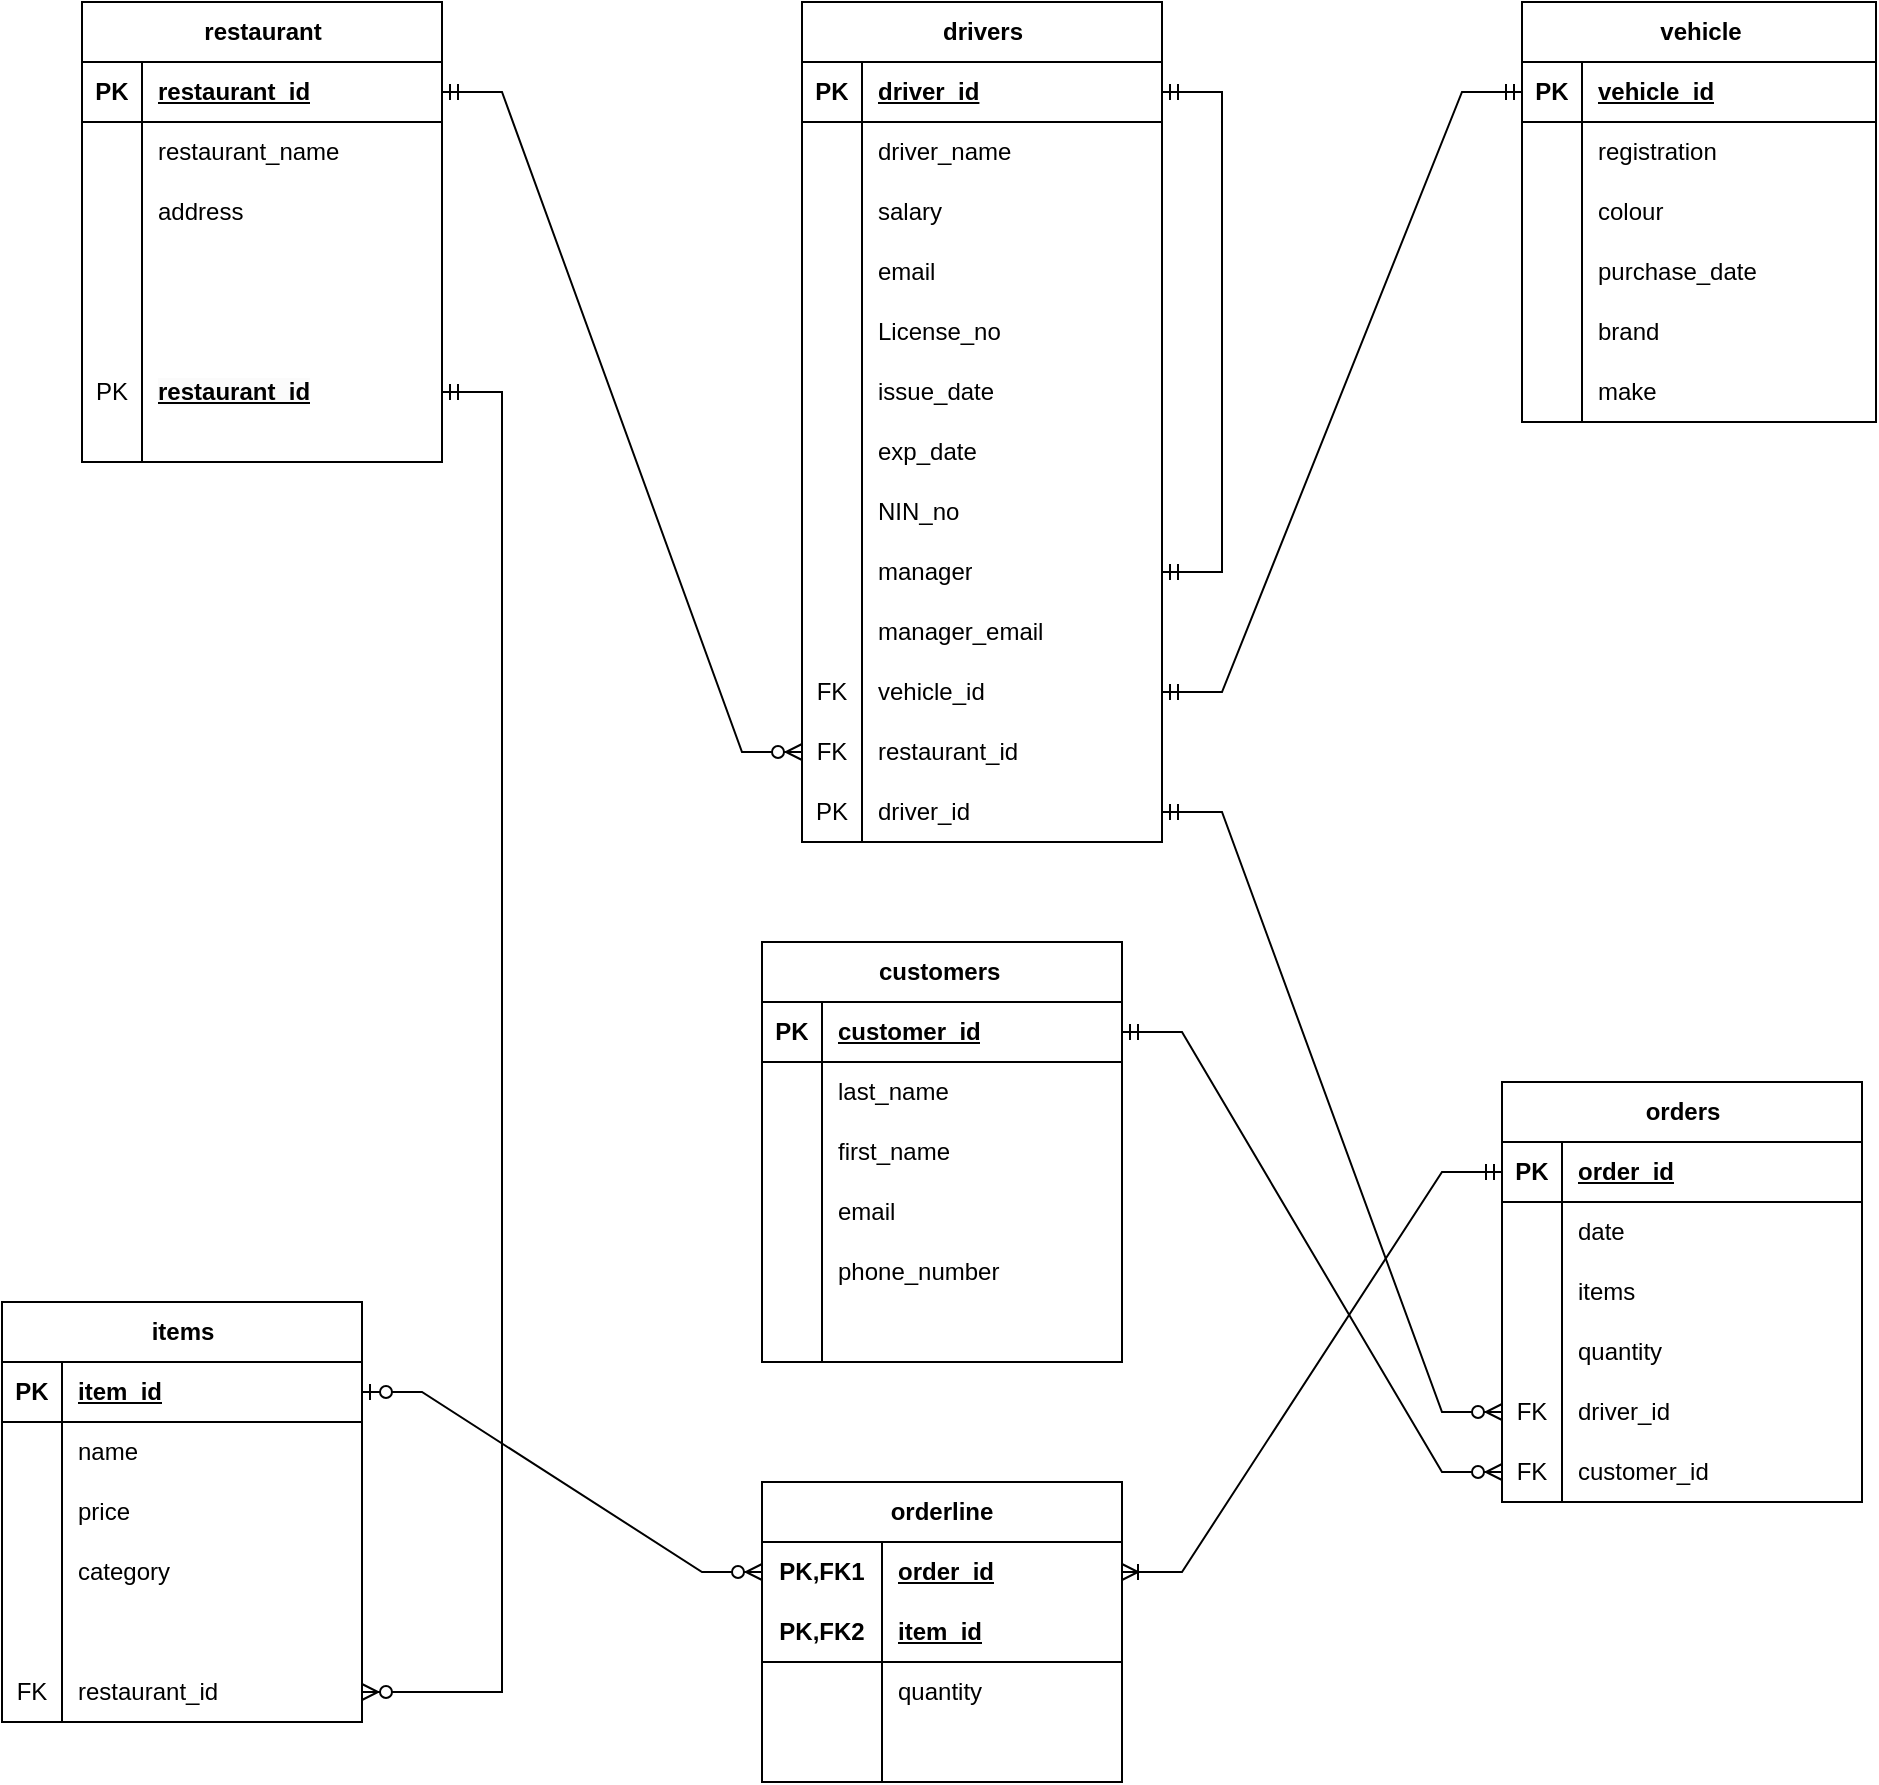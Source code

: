 <mxfile version="21.0.2" type="device"><diagram name="Page-1" id="BVhxuACdaL1wuvNv-Sjr"><mxGraphModel dx="2288" dy="973" grid="1" gridSize="10" guides="1" tooltips="1" connect="1" arrows="1" fold="1" page="1" pageScale="1" pageWidth="827" pageHeight="1169" math="0" shadow="0"><root><mxCell id="0"/><mxCell id="1" parent="0"/><mxCell id="HPlQ-gSOGZ0viAxrT3K9-1" value="drivers" style="shape=table;startSize=30;container=1;collapsible=1;childLayout=tableLayout;fixedRows=1;rowLines=0;fontStyle=1;align=center;resizeLast=1;html=1;" vertex="1" parent="1"><mxGeometry x="350" y="80" width="180" height="420" as="geometry"/></mxCell><mxCell id="HPlQ-gSOGZ0viAxrT3K9-2" value="" style="shape=tableRow;horizontal=0;startSize=0;swimlaneHead=0;swimlaneBody=0;fillColor=none;collapsible=0;dropTarget=0;points=[[0,0.5],[1,0.5]];portConstraint=eastwest;top=0;left=0;right=0;bottom=1;" vertex="1" parent="HPlQ-gSOGZ0viAxrT3K9-1"><mxGeometry y="30" width="180" height="30" as="geometry"/></mxCell><mxCell id="HPlQ-gSOGZ0viAxrT3K9-3" value="PK" style="shape=partialRectangle;connectable=0;fillColor=none;top=0;left=0;bottom=0;right=0;fontStyle=1;overflow=hidden;whiteSpace=wrap;html=1;" vertex="1" parent="HPlQ-gSOGZ0viAxrT3K9-2"><mxGeometry width="30" height="30" as="geometry"><mxRectangle width="30" height="30" as="alternateBounds"/></mxGeometry></mxCell><mxCell id="HPlQ-gSOGZ0viAxrT3K9-4" value="driver_id" style="shape=partialRectangle;connectable=0;fillColor=none;top=0;left=0;bottom=0;right=0;align=left;spacingLeft=6;fontStyle=5;overflow=hidden;whiteSpace=wrap;html=1;" vertex="1" parent="HPlQ-gSOGZ0viAxrT3K9-2"><mxGeometry x="30" width="150" height="30" as="geometry"><mxRectangle width="150" height="30" as="alternateBounds"/></mxGeometry></mxCell><mxCell id="HPlQ-gSOGZ0viAxrT3K9-5" value="" style="shape=tableRow;horizontal=0;startSize=0;swimlaneHead=0;swimlaneBody=0;fillColor=none;collapsible=0;dropTarget=0;points=[[0,0.5],[1,0.5]];portConstraint=eastwest;top=0;left=0;right=0;bottom=0;" vertex="1" parent="HPlQ-gSOGZ0viAxrT3K9-1"><mxGeometry y="60" width="180" height="30" as="geometry"/></mxCell><mxCell id="HPlQ-gSOGZ0viAxrT3K9-6" value="" style="shape=partialRectangle;connectable=0;fillColor=none;top=0;left=0;bottom=0;right=0;editable=1;overflow=hidden;whiteSpace=wrap;html=1;" vertex="1" parent="HPlQ-gSOGZ0viAxrT3K9-5"><mxGeometry width="30" height="30" as="geometry"><mxRectangle width="30" height="30" as="alternateBounds"/></mxGeometry></mxCell><mxCell id="HPlQ-gSOGZ0viAxrT3K9-7" value="driver_name" style="shape=partialRectangle;connectable=0;fillColor=none;top=0;left=0;bottom=0;right=0;align=left;spacingLeft=6;overflow=hidden;whiteSpace=wrap;html=1;" vertex="1" parent="HPlQ-gSOGZ0viAxrT3K9-5"><mxGeometry x="30" width="150" height="30" as="geometry"><mxRectangle width="150" height="30" as="alternateBounds"/></mxGeometry></mxCell><mxCell id="HPlQ-gSOGZ0viAxrT3K9-8" value="" style="shape=tableRow;horizontal=0;startSize=0;swimlaneHead=0;swimlaneBody=0;fillColor=none;collapsible=0;dropTarget=0;points=[[0,0.5],[1,0.5]];portConstraint=eastwest;top=0;left=0;right=0;bottom=0;" vertex="1" parent="HPlQ-gSOGZ0viAxrT3K9-1"><mxGeometry y="90" width="180" height="30" as="geometry"/></mxCell><mxCell id="HPlQ-gSOGZ0viAxrT3K9-9" value="" style="shape=partialRectangle;connectable=0;fillColor=none;top=0;left=0;bottom=0;right=0;editable=1;overflow=hidden;whiteSpace=wrap;html=1;" vertex="1" parent="HPlQ-gSOGZ0viAxrT3K9-8"><mxGeometry width="30" height="30" as="geometry"><mxRectangle width="30" height="30" as="alternateBounds"/></mxGeometry></mxCell><mxCell id="HPlQ-gSOGZ0viAxrT3K9-10" value="salary" style="shape=partialRectangle;connectable=0;fillColor=none;top=0;left=0;bottom=0;right=0;align=left;spacingLeft=6;overflow=hidden;whiteSpace=wrap;html=1;" vertex="1" parent="HPlQ-gSOGZ0viAxrT3K9-8"><mxGeometry x="30" width="150" height="30" as="geometry"><mxRectangle width="150" height="30" as="alternateBounds"/></mxGeometry></mxCell><mxCell id="HPlQ-gSOGZ0viAxrT3K9-11" value="" style="shape=tableRow;horizontal=0;startSize=0;swimlaneHead=0;swimlaneBody=0;fillColor=none;collapsible=0;dropTarget=0;points=[[0,0.5],[1,0.5]];portConstraint=eastwest;top=0;left=0;right=0;bottom=0;" vertex="1" parent="HPlQ-gSOGZ0viAxrT3K9-1"><mxGeometry y="120" width="180" height="30" as="geometry"/></mxCell><mxCell id="HPlQ-gSOGZ0viAxrT3K9-12" value="" style="shape=partialRectangle;connectable=0;fillColor=none;top=0;left=0;bottom=0;right=0;editable=1;overflow=hidden;whiteSpace=wrap;html=1;" vertex="1" parent="HPlQ-gSOGZ0viAxrT3K9-11"><mxGeometry width="30" height="30" as="geometry"><mxRectangle width="30" height="30" as="alternateBounds"/></mxGeometry></mxCell><mxCell id="HPlQ-gSOGZ0viAxrT3K9-13" value="email" style="shape=partialRectangle;connectable=0;fillColor=none;top=0;left=0;bottom=0;right=0;align=left;spacingLeft=6;overflow=hidden;whiteSpace=wrap;html=1;" vertex="1" parent="HPlQ-gSOGZ0viAxrT3K9-11"><mxGeometry x="30" width="150" height="30" as="geometry"><mxRectangle width="150" height="30" as="alternateBounds"/></mxGeometry></mxCell><mxCell id="HPlQ-gSOGZ0viAxrT3K9-14" value="" style="shape=tableRow;horizontal=0;startSize=0;swimlaneHead=0;swimlaneBody=0;fillColor=none;collapsible=0;dropTarget=0;points=[[0,0.5],[1,0.5]];portConstraint=eastwest;top=0;left=0;right=0;bottom=0;" vertex="1" parent="HPlQ-gSOGZ0viAxrT3K9-1"><mxGeometry y="150" width="180" height="30" as="geometry"/></mxCell><mxCell id="HPlQ-gSOGZ0viAxrT3K9-15" value="" style="shape=partialRectangle;connectable=0;fillColor=none;top=0;left=0;bottom=0;right=0;editable=1;overflow=hidden;whiteSpace=wrap;html=1;" vertex="1" parent="HPlQ-gSOGZ0viAxrT3K9-14"><mxGeometry width="30" height="30" as="geometry"><mxRectangle width="30" height="30" as="alternateBounds"/></mxGeometry></mxCell><mxCell id="HPlQ-gSOGZ0viAxrT3K9-16" value="License_no" style="shape=partialRectangle;connectable=0;fillColor=none;top=0;left=0;bottom=0;right=0;align=left;spacingLeft=6;overflow=hidden;whiteSpace=wrap;html=1;" vertex="1" parent="HPlQ-gSOGZ0viAxrT3K9-14"><mxGeometry x="30" width="150" height="30" as="geometry"><mxRectangle width="150" height="30" as="alternateBounds"/></mxGeometry></mxCell><mxCell id="HPlQ-gSOGZ0viAxrT3K9-17" value="" style="shape=tableRow;horizontal=0;startSize=0;swimlaneHead=0;swimlaneBody=0;fillColor=none;collapsible=0;dropTarget=0;points=[[0,0.5],[1,0.5]];portConstraint=eastwest;top=0;left=0;right=0;bottom=0;" vertex="1" parent="HPlQ-gSOGZ0viAxrT3K9-1"><mxGeometry y="180" width="180" height="30" as="geometry"/></mxCell><mxCell id="HPlQ-gSOGZ0viAxrT3K9-18" value="" style="shape=partialRectangle;connectable=0;fillColor=none;top=0;left=0;bottom=0;right=0;editable=1;overflow=hidden;whiteSpace=wrap;html=1;" vertex="1" parent="HPlQ-gSOGZ0viAxrT3K9-17"><mxGeometry width="30" height="30" as="geometry"><mxRectangle width="30" height="30" as="alternateBounds"/></mxGeometry></mxCell><mxCell id="HPlQ-gSOGZ0viAxrT3K9-19" value="issue_date" style="shape=partialRectangle;connectable=0;fillColor=none;top=0;left=0;bottom=0;right=0;align=left;spacingLeft=6;overflow=hidden;whiteSpace=wrap;html=1;" vertex="1" parent="HPlQ-gSOGZ0viAxrT3K9-17"><mxGeometry x="30" width="150" height="30" as="geometry"><mxRectangle width="150" height="30" as="alternateBounds"/></mxGeometry></mxCell><mxCell id="HPlQ-gSOGZ0viAxrT3K9-20" value="" style="shape=tableRow;horizontal=0;startSize=0;swimlaneHead=0;swimlaneBody=0;fillColor=none;collapsible=0;dropTarget=0;points=[[0,0.5],[1,0.5]];portConstraint=eastwest;top=0;left=0;right=0;bottom=0;" vertex="1" parent="HPlQ-gSOGZ0viAxrT3K9-1"><mxGeometry y="210" width="180" height="30" as="geometry"/></mxCell><mxCell id="HPlQ-gSOGZ0viAxrT3K9-21" value="" style="shape=partialRectangle;connectable=0;fillColor=none;top=0;left=0;bottom=0;right=0;editable=1;overflow=hidden;whiteSpace=wrap;html=1;" vertex="1" parent="HPlQ-gSOGZ0viAxrT3K9-20"><mxGeometry width="30" height="30" as="geometry"><mxRectangle width="30" height="30" as="alternateBounds"/></mxGeometry></mxCell><mxCell id="HPlQ-gSOGZ0viAxrT3K9-22" value="exp_date" style="shape=partialRectangle;connectable=0;fillColor=none;top=0;left=0;bottom=0;right=0;align=left;spacingLeft=6;overflow=hidden;whiteSpace=wrap;html=1;" vertex="1" parent="HPlQ-gSOGZ0viAxrT3K9-20"><mxGeometry x="30" width="150" height="30" as="geometry"><mxRectangle width="150" height="30" as="alternateBounds"/></mxGeometry></mxCell><mxCell id="HPlQ-gSOGZ0viAxrT3K9-23" value="" style="shape=tableRow;horizontal=0;startSize=0;swimlaneHead=0;swimlaneBody=0;fillColor=none;collapsible=0;dropTarget=0;points=[[0,0.5],[1,0.5]];portConstraint=eastwest;top=0;left=0;right=0;bottom=0;" vertex="1" parent="HPlQ-gSOGZ0viAxrT3K9-1"><mxGeometry y="240" width="180" height="30" as="geometry"/></mxCell><mxCell id="HPlQ-gSOGZ0viAxrT3K9-24" value="" style="shape=partialRectangle;connectable=0;fillColor=none;top=0;left=0;bottom=0;right=0;editable=1;overflow=hidden;whiteSpace=wrap;html=1;" vertex="1" parent="HPlQ-gSOGZ0viAxrT3K9-23"><mxGeometry width="30" height="30" as="geometry"><mxRectangle width="30" height="30" as="alternateBounds"/></mxGeometry></mxCell><mxCell id="HPlQ-gSOGZ0viAxrT3K9-25" value="NIN_no" style="shape=partialRectangle;connectable=0;fillColor=none;top=0;left=0;bottom=0;right=0;align=left;spacingLeft=6;overflow=hidden;whiteSpace=wrap;html=1;" vertex="1" parent="HPlQ-gSOGZ0viAxrT3K9-23"><mxGeometry x="30" width="150" height="30" as="geometry"><mxRectangle width="150" height="30" as="alternateBounds"/></mxGeometry></mxCell><mxCell id="HPlQ-gSOGZ0viAxrT3K9-51" value="" style="shape=tableRow;horizontal=0;startSize=0;swimlaneHead=0;swimlaneBody=0;fillColor=none;collapsible=0;dropTarget=0;points=[[0,0.5],[1,0.5]];portConstraint=eastwest;top=0;left=0;right=0;bottom=0;" vertex="1" parent="HPlQ-gSOGZ0viAxrT3K9-1"><mxGeometry y="270" width="180" height="30" as="geometry"/></mxCell><mxCell id="HPlQ-gSOGZ0viAxrT3K9-52" value="" style="shape=partialRectangle;connectable=0;fillColor=none;top=0;left=0;bottom=0;right=0;editable=1;overflow=hidden;whiteSpace=wrap;html=1;" vertex="1" parent="HPlQ-gSOGZ0viAxrT3K9-51"><mxGeometry width="30" height="30" as="geometry"><mxRectangle width="30" height="30" as="alternateBounds"/></mxGeometry></mxCell><mxCell id="HPlQ-gSOGZ0viAxrT3K9-53" value="manager" style="shape=partialRectangle;connectable=0;fillColor=none;top=0;left=0;bottom=0;right=0;align=left;spacingLeft=6;overflow=hidden;whiteSpace=wrap;html=1;" vertex="1" parent="HPlQ-gSOGZ0viAxrT3K9-51"><mxGeometry x="30" width="150" height="30" as="geometry"><mxRectangle width="150" height="30" as="alternateBounds"/></mxGeometry></mxCell><mxCell id="HPlQ-gSOGZ0viAxrT3K9-54" value="" style="shape=tableRow;horizontal=0;startSize=0;swimlaneHead=0;swimlaneBody=0;fillColor=none;collapsible=0;dropTarget=0;points=[[0,0.5],[1,0.5]];portConstraint=eastwest;top=0;left=0;right=0;bottom=0;" vertex="1" parent="HPlQ-gSOGZ0viAxrT3K9-1"><mxGeometry y="300" width="180" height="30" as="geometry"/></mxCell><mxCell id="HPlQ-gSOGZ0viAxrT3K9-55" value="" style="shape=partialRectangle;connectable=0;fillColor=none;top=0;left=0;bottom=0;right=0;editable=1;overflow=hidden;whiteSpace=wrap;html=1;" vertex="1" parent="HPlQ-gSOGZ0viAxrT3K9-54"><mxGeometry width="30" height="30" as="geometry"><mxRectangle width="30" height="30" as="alternateBounds"/></mxGeometry></mxCell><mxCell id="HPlQ-gSOGZ0viAxrT3K9-56" value="manager_email" style="shape=partialRectangle;connectable=0;fillColor=none;top=0;left=0;bottom=0;right=0;align=left;spacingLeft=6;overflow=hidden;whiteSpace=wrap;html=1;" vertex="1" parent="HPlQ-gSOGZ0viAxrT3K9-54"><mxGeometry x="30" width="150" height="30" as="geometry"><mxRectangle width="150" height="30" as="alternateBounds"/></mxGeometry></mxCell><mxCell id="HPlQ-gSOGZ0viAxrT3K9-57" value="" style="shape=tableRow;horizontal=0;startSize=0;swimlaneHead=0;swimlaneBody=0;fillColor=none;collapsible=0;dropTarget=0;points=[[0,0.5],[1,0.5]];portConstraint=eastwest;top=0;left=0;right=0;bottom=0;" vertex="1" parent="HPlQ-gSOGZ0viAxrT3K9-1"><mxGeometry y="330" width="180" height="30" as="geometry"/></mxCell><mxCell id="HPlQ-gSOGZ0viAxrT3K9-58" value="FK" style="shape=partialRectangle;connectable=0;fillColor=none;top=0;left=0;bottom=0;right=0;editable=1;overflow=hidden;whiteSpace=wrap;html=1;" vertex="1" parent="HPlQ-gSOGZ0viAxrT3K9-57"><mxGeometry width="30" height="30" as="geometry"><mxRectangle width="30" height="30" as="alternateBounds"/></mxGeometry></mxCell><mxCell id="HPlQ-gSOGZ0viAxrT3K9-59" value="vehicle_id" style="shape=partialRectangle;connectable=0;fillColor=none;top=0;left=0;bottom=0;right=0;align=left;spacingLeft=6;overflow=hidden;whiteSpace=wrap;html=1;" vertex="1" parent="HPlQ-gSOGZ0viAxrT3K9-57"><mxGeometry x="30" width="150" height="30" as="geometry"><mxRectangle width="150" height="30" as="alternateBounds"/></mxGeometry></mxCell><mxCell id="HPlQ-gSOGZ0viAxrT3K9-60" value="" style="shape=tableRow;horizontal=0;startSize=0;swimlaneHead=0;swimlaneBody=0;fillColor=none;collapsible=0;dropTarget=0;points=[[0,0.5],[1,0.5]];portConstraint=eastwest;top=0;left=0;right=0;bottom=0;" vertex="1" parent="HPlQ-gSOGZ0viAxrT3K9-1"><mxGeometry y="360" width="180" height="30" as="geometry"/></mxCell><mxCell id="HPlQ-gSOGZ0viAxrT3K9-61" value="FK" style="shape=partialRectangle;connectable=0;fillColor=none;top=0;left=0;bottom=0;right=0;editable=1;overflow=hidden;whiteSpace=wrap;html=1;" vertex="1" parent="HPlQ-gSOGZ0viAxrT3K9-60"><mxGeometry width="30" height="30" as="geometry"><mxRectangle width="30" height="30" as="alternateBounds"/></mxGeometry></mxCell><mxCell id="HPlQ-gSOGZ0viAxrT3K9-62" value="restaurant_id" style="shape=partialRectangle;connectable=0;fillColor=none;top=0;left=0;bottom=0;right=0;align=left;spacingLeft=6;overflow=hidden;whiteSpace=wrap;html=1;" vertex="1" parent="HPlQ-gSOGZ0viAxrT3K9-60"><mxGeometry x="30" width="150" height="30" as="geometry"><mxRectangle width="150" height="30" as="alternateBounds"/></mxGeometry></mxCell><mxCell id="HPlQ-gSOGZ0viAxrT3K9-86" value="" style="edgeStyle=entityRelationEdgeStyle;fontSize=12;html=1;endArrow=ERmandOne;startArrow=ERmandOne;rounded=0;entryX=1;entryY=0.5;entryDx=0;entryDy=0;" edge="1" parent="HPlQ-gSOGZ0viAxrT3K9-1" source="HPlQ-gSOGZ0viAxrT3K9-51" target="HPlQ-gSOGZ0viAxrT3K9-2"><mxGeometry width="100" height="100" relative="1" as="geometry"><mxPoint x="-70" y="290" as="sourcePoint"/><mxPoint x="30" y="190" as="targetPoint"/></mxGeometry></mxCell><mxCell id="HPlQ-gSOGZ0viAxrT3K9-218" value="" style="shape=tableRow;horizontal=0;startSize=0;swimlaneHead=0;swimlaneBody=0;fillColor=none;collapsible=0;dropTarget=0;points=[[0,0.5],[1,0.5]];portConstraint=eastwest;top=0;left=0;right=0;bottom=0;" vertex="1" parent="HPlQ-gSOGZ0viAxrT3K9-1"><mxGeometry y="390" width="180" height="30" as="geometry"/></mxCell><mxCell id="HPlQ-gSOGZ0viAxrT3K9-219" value="PK" style="shape=partialRectangle;connectable=0;fillColor=none;top=0;left=0;bottom=0;right=0;editable=1;overflow=hidden;whiteSpace=wrap;html=1;" vertex="1" parent="HPlQ-gSOGZ0viAxrT3K9-218"><mxGeometry width="30" height="30" as="geometry"><mxRectangle width="30" height="30" as="alternateBounds"/></mxGeometry></mxCell><mxCell id="HPlQ-gSOGZ0viAxrT3K9-220" value="driver_id" style="shape=partialRectangle;connectable=0;fillColor=none;top=0;left=0;bottom=0;right=0;align=left;spacingLeft=6;overflow=hidden;whiteSpace=wrap;html=1;" vertex="1" parent="HPlQ-gSOGZ0viAxrT3K9-218"><mxGeometry x="30" width="150" height="30" as="geometry"><mxRectangle width="150" height="30" as="alternateBounds"/></mxGeometry></mxCell><mxCell id="HPlQ-gSOGZ0viAxrT3K9-63" value="restaurant" style="shape=table;startSize=30;container=1;collapsible=1;childLayout=tableLayout;fixedRows=1;rowLines=0;fontStyle=1;align=center;resizeLast=1;html=1;" vertex="1" parent="1"><mxGeometry x="-10" y="80" width="180" height="230" as="geometry"/></mxCell><mxCell id="HPlQ-gSOGZ0viAxrT3K9-64" value="" style="shape=tableRow;horizontal=0;startSize=0;swimlaneHead=0;swimlaneBody=0;fillColor=none;collapsible=0;dropTarget=0;points=[[0,0.5],[1,0.5]];portConstraint=eastwest;top=0;left=0;right=0;bottom=1;" vertex="1" parent="HPlQ-gSOGZ0viAxrT3K9-63"><mxGeometry y="30" width="180" height="30" as="geometry"/></mxCell><mxCell id="HPlQ-gSOGZ0viAxrT3K9-65" value="PK" style="shape=partialRectangle;connectable=0;fillColor=none;top=0;left=0;bottom=0;right=0;fontStyle=1;overflow=hidden;whiteSpace=wrap;html=1;" vertex="1" parent="HPlQ-gSOGZ0viAxrT3K9-64"><mxGeometry width="30.0" height="30" as="geometry"><mxRectangle width="30.0" height="30" as="alternateBounds"/></mxGeometry></mxCell><mxCell id="HPlQ-gSOGZ0viAxrT3K9-66" value="restaurant_id" style="shape=partialRectangle;connectable=0;fillColor=none;top=0;left=0;bottom=0;right=0;align=left;spacingLeft=6;fontStyle=5;overflow=hidden;whiteSpace=wrap;html=1;" vertex="1" parent="HPlQ-gSOGZ0viAxrT3K9-64"><mxGeometry x="30.0" width="150.0" height="30" as="geometry"><mxRectangle width="150.0" height="30" as="alternateBounds"/></mxGeometry></mxCell><mxCell id="HPlQ-gSOGZ0viAxrT3K9-67" value="" style="shape=tableRow;horizontal=0;startSize=0;swimlaneHead=0;swimlaneBody=0;fillColor=none;collapsible=0;dropTarget=0;points=[[0,0.5],[1,0.5]];portConstraint=eastwest;top=0;left=0;right=0;bottom=0;" vertex="1" parent="HPlQ-gSOGZ0viAxrT3K9-63"><mxGeometry y="60" width="180" height="30" as="geometry"/></mxCell><mxCell id="HPlQ-gSOGZ0viAxrT3K9-68" value="" style="shape=partialRectangle;connectable=0;fillColor=none;top=0;left=0;bottom=0;right=0;editable=1;overflow=hidden;whiteSpace=wrap;html=1;" vertex="1" parent="HPlQ-gSOGZ0viAxrT3K9-67"><mxGeometry width="30.0" height="30" as="geometry"><mxRectangle width="30.0" height="30" as="alternateBounds"/></mxGeometry></mxCell><mxCell id="HPlQ-gSOGZ0viAxrT3K9-69" value="restaurant_name" style="shape=partialRectangle;connectable=0;fillColor=none;top=0;left=0;bottom=0;right=0;align=left;spacingLeft=6;overflow=hidden;whiteSpace=wrap;html=1;" vertex="1" parent="HPlQ-gSOGZ0viAxrT3K9-67"><mxGeometry x="30.0" width="150.0" height="30" as="geometry"><mxRectangle width="150.0" height="30" as="alternateBounds"/></mxGeometry></mxCell><mxCell id="HPlQ-gSOGZ0viAxrT3K9-70" value="" style="shape=tableRow;horizontal=0;startSize=0;swimlaneHead=0;swimlaneBody=0;fillColor=none;collapsible=0;dropTarget=0;points=[[0,0.5],[1,0.5]];portConstraint=eastwest;top=0;left=0;right=0;bottom=0;" vertex="1" parent="HPlQ-gSOGZ0viAxrT3K9-63"><mxGeometry y="90" width="180" height="30" as="geometry"/></mxCell><mxCell id="HPlQ-gSOGZ0viAxrT3K9-71" value="" style="shape=partialRectangle;connectable=0;fillColor=none;top=0;left=0;bottom=0;right=0;editable=1;overflow=hidden;whiteSpace=wrap;html=1;" vertex="1" parent="HPlQ-gSOGZ0viAxrT3K9-70"><mxGeometry width="30.0" height="30" as="geometry"><mxRectangle width="30.0" height="30" as="alternateBounds"/></mxGeometry></mxCell><mxCell id="HPlQ-gSOGZ0viAxrT3K9-72" value="address" style="shape=partialRectangle;connectable=0;fillColor=none;top=0;left=0;bottom=0;right=0;align=left;spacingLeft=6;overflow=hidden;whiteSpace=wrap;html=1;" vertex="1" parent="HPlQ-gSOGZ0viAxrT3K9-70"><mxGeometry x="30.0" width="150.0" height="30" as="geometry"><mxRectangle width="150.0" height="30" as="alternateBounds"/></mxGeometry></mxCell><mxCell id="HPlQ-gSOGZ0viAxrT3K9-73" value="" style="shape=tableRow;horizontal=0;startSize=0;swimlaneHead=0;swimlaneBody=0;fillColor=none;collapsible=0;dropTarget=0;points=[[0,0.5],[1,0.5]];portConstraint=eastwest;top=0;left=0;right=0;bottom=0;" vertex="1" parent="HPlQ-gSOGZ0viAxrT3K9-63"><mxGeometry y="120" width="180" height="30" as="geometry"/></mxCell><mxCell id="HPlQ-gSOGZ0viAxrT3K9-74" value="" style="shape=partialRectangle;connectable=0;fillColor=none;top=0;left=0;bottom=0;right=0;editable=1;overflow=hidden;whiteSpace=wrap;html=1;" vertex="1" parent="HPlQ-gSOGZ0viAxrT3K9-73"><mxGeometry width="30.0" height="30" as="geometry"><mxRectangle width="30.0" height="30" as="alternateBounds"/></mxGeometry></mxCell><mxCell id="HPlQ-gSOGZ0viAxrT3K9-75" value="" style="shape=partialRectangle;connectable=0;fillColor=none;top=0;left=0;bottom=0;right=0;align=left;spacingLeft=6;overflow=hidden;whiteSpace=wrap;html=1;" vertex="1" parent="HPlQ-gSOGZ0viAxrT3K9-73"><mxGeometry x="30.0" width="150.0" height="30" as="geometry"><mxRectangle width="150.0" height="30" as="alternateBounds"/></mxGeometry></mxCell><mxCell id="HPlQ-gSOGZ0viAxrT3K9-76" value="" style="shape=tableRow;horizontal=0;startSize=0;swimlaneHead=0;swimlaneBody=0;fillColor=none;collapsible=0;dropTarget=0;points=[[0,0.5],[1,0.5]];portConstraint=eastwest;top=0;left=0;right=0;bottom=0;" vertex="1" parent="HPlQ-gSOGZ0viAxrT3K9-63"><mxGeometry y="150" width="180" height="30" as="geometry"/></mxCell><mxCell id="HPlQ-gSOGZ0viAxrT3K9-77" value="" style="shape=partialRectangle;connectable=0;fillColor=none;top=0;left=0;bottom=0;right=0;editable=1;overflow=hidden;whiteSpace=wrap;html=1;" vertex="1" parent="HPlQ-gSOGZ0viAxrT3K9-76"><mxGeometry width="30.0" height="30" as="geometry"><mxRectangle width="30.0" height="30" as="alternateBounds"/></mxGeometry></mxCell><mxCell id="HPlQ-gSOGZ0viAxrT3K9-78" value="" style="shape=partialRectangle;connectable=0;fillColor=none;top=0;left=0;bottom=0;right=0;align=left;spacingLeft=6;overflow=hidden;whiteSpace=wrap;html=1;" vertex="1" parent="HPlQ-gSOGZ0viAxrT3K9-76"><mxGeometry x="30.0" width="150.0" height="30" as="geometry"><mxRectangle width="150.0" height="30" as="alternateBounds"/></mxGeometry></mxCell><mxCell id="HPlQ-gSOGZ0viAxrT3K9-79" value="" style="shape=tableRow;horizontal=0;startSize=0;swimlaneHead=0;swimlaneBody=0;fillColor=none;collapsible=0;dropTarget=0;points=[[0,0.5],[1,0.5]];portConstraint=eastwest;top=0;left=0;right=0;bottom=0;" vertex="1" parent="HPlQ-gSOGZ0viAxrT3K9-63"><mxGeometry y="180" width="180" height="30" as="geometry"/></mxCell><mxCell id="HPlQ-gSOGZ0viAxrT3K9-80" value="PK" style="shape=partialRectangle;connectable=0;fillColor=none;top=0;left=0;bottom=0;right=0;editable=1;overflow=hidden;whiteSpace=wrap;html=1;" vertex="1" parent="HPlQ-gSOGZ0viAxrT3K9-79"><mxGeometry width="30.0" height="30" as="geometry"><mxRectangle width="30.0" height="30" as="alternateBounds"/></mxGeometry></mxCell><mxCell id="HPlQ-gSOGZ0viAxrT3K9-81" value="&lt;span style=&quot;caret-color: rgb(0, 0, 0); color: rgb(0, 0, 0); font-family: Helvetica; font-size: 12px; font-style: normal; font-variant-caps: normal; font-weight: 700; letter-spacing: normal; text-align: left; text-indent: 0px; text-transform: none; word-spacing: 0px; -webkit-text-stroke-width: 0px; background-color: rgb(251, 251, 251); text-decoration: underline; float: none; display: inline !important;&quot;&gt;restaurant_id&lt;/span&gt;" style="shape=partialRectangle;connectable=0;fillColor=none;top=0;left=0;bottom=0;right=0;align=left;spacingLeft=6;overflow=hidden;whiteSpace=wrap;html=1;" vertex="1" parent="HPlQ-gSOGZ0viAxrT3K9-79"><mxGeometry x="30.0" width="150.0" height="30" as="geometry"><mxRectangle width="150.0" height="30" as="alternateBounds"/></mxGeometry></mxCell><mxCell id="HPlQ-gSOGZ0viAxrT3K9-82" value="" style="shape=tableRow;horizontal=0;startSize=0;swimlaneHead=0;swimlaneBody=0;fillColor=none;collapsible=0;dropTarget=0;points=[[0,0.5],[1,0.5]];portConstraint=eastwest;top=0;left=0;right=0;bottom=0;" vertex="1" parent="HPlQ-gSOGZ0viAxrT3K9-63"><mxGeometry y="210" width="180" height="20" as="geometry"/></mxCell><mxCell id="HPlQ-gSOGZ0viAxrT3K9-83" value="" style="shape=partialRectangle;connectable=0;fillColor=none;top=0;left=0;bottom=0;right=0;editable=1;overflow=hidden;whiteSpace=wrap;html=1;" vertex="1" parent="HPlQ-gSOGZ0viAxrT3K9-82"><mxGeometry width="30.0" height="20" as="geometry"><mxRectangle width="30.0" height="20" as="alternateBounds"/></mxGeometry></mxCell><mxCell id="HPlQ-gSOGZ0viAxrT3K9-84" value="" style="shape=partialRectangle;connectable=0;fillColor=none;top=0;left=0;bottom=0;right=0;align=left;spacingLeft=6;overflow=hidden;whiteSpace=wrap;html=1;" vertex="1" parent="HPlQ-gSOGZ0viAxrT3K9-82"><mxGeometry x="30.0" width="150.0" height="20" as="geometry"><mxRectangle width="150.0" height="20" as="alternateBounds"/></mxGeometry></mxCell><mxCell id="HPlQ-gSOGZ0viAxrT3K9-85" value="" style="edgeStyle=entityRelationEdgeStyle;fontSize=12;html=1;endArrow=ERzeroToMany;startArrow=ERmandOne;rounded=0;entryX=0;entryY=0.5;entryDx=0;entryDy=0;" edge="1" parent="1" source="HPlQ-gSOGZ0viAxrT3K9-64" target="HPlQ-gSOGZ0viAxrT3K9-60"><mxGeometry width="100" height="100" relative="1" as="geometry"><mxPoint x="200" y="400" as="sourcePoint"/><mxPoint x="300" y="300" as="targetPoint"/></mxGeometry></mxCell><mxCell id="HPlQ-gSOGZ0viAxrT3K9-87" value="vehicle" style="shape=table;startSize=30;container=1;collapsible=1;childLayout=tableLayout;fixedRows=1;rowLines=0;fontStyle=1;align=center;resizeLast=1;html=1;" vertex="1" parent="1"><mxGeometry x="710" y="80" width="177" height="210" as="geometry"/></mxCell><mxCell id="HPlQ-gSOGZ0viAxrT3K9-88" value="" style="shape=tableRow;horizontal=0;startSize=0;swimlaneHead=0;swimlaneBody=0;fillColor=none;collapsible=0;dropTarget=0;points=[[0,0.5],[1,0.5]];portConstraint=eastwest;top=0;left=0;right=0;bottom=1;" vertex="1" parent="HPlQ-gSOGZ0viAxrT3K9-87"><mxGeometry y="30" width="177" height="30" as="geometry"/></mxCell><mxCell id="HPlQ-gSOGZ0viAxrT3K9-89" value="PK" style="shape=partialRectangle;connectable=0;fillColor=none;top=0;left=0;bottom=0;right=0;fontStyle=1;overflow=hidden;whiteSpace=wrap;html=1;" vertex="1" parent="HPlQ-gSOGZ0viAxrT3K9-88"><mxGeometry width="30" height="30" as="geometry"><mxRectangle width="30" height="30" as="alternateBounds"/></mxGeometry></mxCell><mxCell id="HPlQ-gSOGZ0viAxrT3K9-90" value="vehicle_id" style="shape=partialRectangle;connectable=0;fillColor=none;top=0;left=0;bottom=0;right=0;align=left;spacingLeft=6;fontStyle=5;overflow=hidden;whiteSpace=wrap;html=1;" vertex="1" parent="HPlQ-gSOGZ0viAxrT3K9-88"><mxGeometry x="30" width="147" height="30" as="geometry"><mxRectangle width="147" height="30" as="alternateBounds"/></mxGeometry></mxCell><mxCell id="HPlQ-gSOGZ0viAxrT3K9-91" value="" style="shape=tableRow;horizontal=0;startSize=0;swimlaneHead=0;swimlaneBody=0;fillColor=none;collapsible=0;dropTarget=0;points=[[0,0.5],[1,0.5]];portConstraint=eastwest;top=0;left=0;right=0;bottom=0;" vertex="1" parent="HPlQ-gSOGZ0viAxrT3K9-87"><mxGeometry y="60" width="177" height="30" as="geometry"/></mxCell><mxCell id="HPlQ-gSOGZ0viAxrT3K9-92" value="" style="shape=partialRectangle;connectable=0;fillColor=none;top=0;left=0;bottom=0;right=0;editable=1;overflow=hidden;whiteSpace=wrap;html=1;" vertex="1" parent="HPlQ-gSOGZ0viAxrT3K9-91"><mxGeometry width="30" height="30" as="geometry"><mxRectangle width="30" height="30" as="alternateBounds"/></mxGeometry></mxCell><mxCell id="HPlQ-gSOGZ0viAxrT3K9-93" value="registration&amp;nbsp;" style="shape=partialRectangle;connectable=0;fillColor=none;top=0;left=0;bottom=0;right=0;align=left;spacingLeft=6;overflow=hidden;whiteSpace=wrap;html=1;" vertex="1" parent="HPlQ-gSOGZ0viAxrT3K9-91"><mxGeometry x="30" width="147" height="30" as="geometry"><mxRectangle width="147" height="30" as="alternateBounds"/></mxGeometry></mxCell><mxCell id="HPlQ-gSOGZ0viAxrT3K9-94" value="" style="shape=tableRow;horizontal=0;startSize=0;swimlaneHead=0;swimlaneBody=0;fillColor=none;collapsible=0;dropTarget=0;points=[[0,0.5],[1,0.5]];portConstraint=eastwest;top=0;left=0;right=0;bottom=0;" vertex="1" parent="HPlQ-gSOGZ0viAxrT3K9-87"><mxGeometry y="90" width="177" height="30" as="geometry"/></mxCell><mxCell id="HPlQ-gSOGZ0viAxrT3K9-95" value="" style="shape=partialRectangle;connectable=0;fillColor=none;top=0;left=0;bottom=0;right=0;editable=1;overflow=hidden;whiteSpace=wrap;html=1;" vertex="1" parent="HPlQ-gSOGZ0viAxrT3K9-94"><mxGeometry width="30" height="30" as="geometry"><mxRectangle width="30" height="30" as="alternateBounds"/></mxGeometry></mxCell><mxCell id="HPlQ-gSOGZ0viAxrT3K9-96" value="colour" style="shape=partialRectangle;connectable=0;fillColor=none;top=0;left=0;bottom=0;right=0;align=left;spacingLeft=6;overflow=hidden;whiteSpace=wrap;html=1;" vertex="1" parent="HPlQ-gSOGZ0viAxrT3K9-94"><mxGeometry x="30" width="147" height="30" as="geometry"><mxRectangle width="147" height="30" as="alternateBounds"/></mxGeometry></mxCell><mxCell id="HPlQ-gSOGZ0viAxrT3K9-97" value="" style="shape=tableRow;horizontal=0;startSize=0;swimlaneHead=0;swimlaneBody=0;fillColor=none;collapsible=0;dropTarget=0;points=[[0,0.5],[1,0.5]];portConstraint=eastwest;top=0;left=0;right=0;bottom=0;" vertex="1" parent="HPlQ-gSOGZ0viAxrT3K9-87"><mxGeometry y="120" width="177" height="30" as="geometry"/></mxCell><mxCell id="HPlQ-gSOGZ0viAxrT3K9-98" value="" style="shape=partialRectangle;connectable=0;fillColor=none;top=0;left=0;bottom=0;right=0;editable=1;overflow=hidden;whiteSpace=wrap;html=1;" vertex="1" parent="HPlQ-gSOGZ0viAxrT3K9-97"><mxGeometry width="30" height="30" as="geometry"><mxRectangle width="30" height="30" as="alternateBounds"/></mxGeometry></mxCell><mxCell id="HPlQ-gSOGZ0viAxrT3K9-99" value="purchase_date" style="shape=partialRectangle;connectable=0;fillColor=none;top=0;left=0;bottom=0;right=0;align=left;spacingLeft=6;overflow=hidden;whiteSpace=wrap;html=1;" vertex="1" parent="HPlQ-gSOGZ0viAxrT3K9-97"><mxGeometry x="30" width="147" height="30" as="geometry"><mxRectangle width="147" height="30" as="alternateBounds"/></mxGeometry></mxCell><mxCell id="HPlQ-gSOGZ0viAxrT3K9-100" value="" style="shape=tableRow;horizontal=0;startSize=0;swimlaneHead=0;swimlaneBody=0;fillColor=none;collapsible=0;dropTarget=0;points=[[0,0.5],[1,0.5]];portConstraint=eastwest;top=0;left=0;right=0;bottom=0;" vertex="1" parent="HPlQ-gSOGZ0viAxrT3K9-87"><mxGeometry y="150" width="177" height="30" as="geometry"/></mxCell><mxCell id="HPlQ-gSOGZ0viAxrT3K9-101" value="" style="shape=partialRectangle;connectable=0;fillColor=none;top=0;left=0;bottom=0;right=0;editable=1;overflow=hidden;whiteSpace=wrap;html=1;" vertex="1" parent="HPlQ-gSOGZ0viAxrT3K9-100"><mxGeometry width="30" height="30" as="geometry"><mxRectangle width="30" height="30" as="alternateBounds"/></mxGeometry></mxCell><mxCell id="HPlQ-gSOGZ0viAxrT3K9-102" value="brand" style="shape=partialRectangle;connectable=0;fillColor=none;top=0;left=0;bottom=0;right=0;align=left;spacingLeft=6;overflow=hidden;whiteSpace=wrap;html=1;" vertex="1" parent="HPlQ-gSOGZ0viAxrT3K9-100"><mxGeometry x="30" width="147" height="30" as="geometry"><mxRectangle width="147" height="30" as="alternateBounds"/></mxGeometry></mxCell><mxCell id="HPlQ-gSOGZ0viAxrT3K9-103" value="" style="shape=tableRow;horizontal=0;startSize=0;swimlaneHead=0;swimlaneBody=0;fillColor=none;collapsible=0;dropTarget=0;points=[[0,0.5],[1,0.5]];portConstraint=eastwest;top=0;left=0;right=0;bottom=0;" vertex="1" parent="HPlQ-gSOGZ0viAxrT3K9-87"><mxGeometry y="180" width="177" height="30" as="geometry"/></mxCell><mxCell id="HPlQ-gSOGZ0viAxrT3K9-104" value="" style="shape=partialRectangle;connectable=0;fillColor=none;top=0;left=0;bottom=0;right=0;editable=1;overflow=hidden;whiteSpace=wrap;html=1;" vertex="1" parent="HPlQ-gSOGZ0viAxrT3K9-103"><mxGeometry width="30" height="30" as="geometry"><mxRectangle width="30" height="30" as="alternateBounds"/></mxGeometry></mxCell><mxCell id="HPlQ-gSOGZ0viAxrT3K9-105" value="make" style="shape=partialRectangle;connectable=0;fillColor=none;top=0;left=0;bottom=0;right=0;align=left;spacingLeft=6;overflow=hidden;whiteSpace=wrap;html=1;" vertex="1" parent="HPlQ-gSOGZ0viAxrT3K9-103"><mxGeometry x="30" width="147" height="30" as="geometry"><mxRectangle width="147" height="30" as="alternateBounds"/></mxGeometry></mxCell><mxCell id="HPlQ-gSOGZ0viAxrT3K9-106" value="" style="edgeStyle=entityRelationEdgeStyle;fontSize=12;html=1;endArrow=ERmandOne;startArrow=ERmandOne;rounded=0;" edge="1" parent="1" source="HPlQ-gSOGZ0viAxrT3K9-57" target="HPlQ-gSOGZ0viAxrT3K9-88"><mxGeometry width="100" height="100" relative="1" as="geometry"><mxPoint x="550" y="240" as="sourcePoint"/><mxPoint x="650" y="140" as="targetPoint"/></mxGeometry></mxCell><mxCell id="HPlQ-gSOGZ0viAxrT3K9-107" value="customers&amp;nbsp;" style="shape=table;startSize=30;container=1;collapsible=1;childLayout=tableLayout;fixedRows=1;rowLines=0;fontStyle=1;align=center;resizeLast=1;html=1;" vertex="1" parent="1"><mxGeometry x="330" y="550" width="180" height="210" as="geometry"/></mxCell><mxCell id="HPlQ-gSOGZ0viAxrT3K9-108" value="" style="shape=tableRow;horizontal=0;startSize=0;swimlaneHead=0;swimlaneBody=0;fillColor=none;collapsible=0;dropTarget=0;points=[[0,0.5],[1,0.5]];portConstraint=eastwest;top=0;left=0;right=0;bottom=1;" vertex="1" parent="HPlQ-gSOGZ0viAxrT3K9-107"><mxGeometry y="30" width="180" height="30" as="geometry"/></mxCell><mxCell id="HPlQ-gSOGZ0viAxrT3K9-109" value="PK" style="shape=partialRectangle;connectable=0;fillColor=none;top=0;left=0;bottom=0;right=0;fontStyle=1;overflow=hidden;whiteSpace=wrap;html=1;" vertex="1" parent="HPlQ-gSOGZ0viAxrT3K9-108"><mxGeometry width="30" height="30" as="geometry"><mxRectangle width="30" height="30" as="alternateBounds"/></mxGeometry></mxCell><mxCell id="HPlQ-gSOGZ0viAxrT3K9-110" value="customer_id" style="shape=partialRectangle;connectable=0;fillColor=none;top=0;left=0;bottom=0;right=0;align=left;spacingLeft=6;fontStyle=5;overflow=hidden;whiteSpace=wrap;html=1;" vertex="1" parent="HPlQ-gSOGZ0viAxrT3K9-108"><mxGeometry x="30" width="150" height="30" as="geometry"><mxRectangle width="150" height="30" as="alternateBounds"/></mxGeometry></mxCell><mxCell id="HPlQ-gSOGZ0viAxrT3K9-111" value="" style="shape=tableRow;horizontal=0;startSize=0;swimlaneHead=0;swimlaneBody=0;fillColor=none;collapsible=0;dropTarget=0;points=[[0,0.5],[1,0.5]];portConstraint=eastwest;top=0;left=0;right=0;bottom=0;" vertex="1" parent="HPlQ-gSOGZ0viAxrT3K9-107"><mxGeometry y="60" width="180" height="30" as="geometry"/></mxCell><mxCell id="HPlQ-gSOGZ0viAxrT3K9-112" value="" style="shape=partialRectangle;connectable=0;fillColor=none;top=0;left=0;bottom=0;right=0;editable=1;overflow=hidden;whiteSpace=wrap;html=1;" vertex="1" parent="HPlQ-gSOGZ0viAxrT3K9-111"><mxGeometry width="30" height="30" as="geometry"><mxRectangle width="30" height="30" as="alternateBounds"/></mxGeometry></mxCell><mxCell id="HPlQ-gSOGZ0viAxrT3K9-113" value="last_name" style="shape=partialRectangle;connectable=0;fillColor=none;top=0;left=0;bottom=0;right=0;align=left;spacingLeft=6;overflow=hidden;whiteSpace=wrap;html=1;" vertex="1" parent="HPlQ-gSOGZ0viAxrT3K9-111"><mxGeometry x="30" width="150" height="30" as="geometry"><mxRectangle width="150" height="30" as="alternateBounds"/></mxGeometry></mxCell><mxCell id="HPlQ-gSOGZ0viAxrT3K9-114" value="" style="shape=tableRow;horizontal=0;startSize=0;swimlaneHead=0;swimlaneBody=0;fillColor=none;collapsible=0;dropTarget=0;points=[[0,0.5],[1,0.5]];portConstraint=eastwest;top=0;left=0;right=0;bottom=0;" vertex="1" parent="HPlQ-gSOGZ0viAxrT3K9-107"><mxGeometry y="90" width="180" height="30" as="geometry"/></mxCell><mxCell id="HPlQ-gSOGZ0viAxrT3K9-115" value="" style="shape=partialRectangle;connectable=0;fillColor=none;top=0;left=0;bottom=0;right=0;editable=1;overflow=hidden;whiteSpace=wrap;html=1;" vertex="1" parent="HPlQ-gSOGZ0viAxrT3K9-114"><mxGeometry width="30" height="30" as="geometry"><mxRectangle width="30" height="30" as="alternateBounds"/></mxGeometry></mxCell><mxCell id="HPlQ-gSOGZ0viAxrT3K9-116" value="first_name" style="shape=partialRectangle;connectable=0;fillColor=none;top=0;left=0;bottom=0;right=0;align=left;spacingLeft=6;overflow=hidden;whiteSpace=wrap;html=1;" vertex="1" parent="HPlQ-gSOGZ0viAxrT3K9-114"><mxGeometry x="30" width="150" height="30" as="geometry"><mxRectangle width="150" height="30" as="alternateBounds"/></mxGeometry></mxCell><mxCell id="HPlQ-gSOGZ0viAxrT3K9-117" value="" style="shape=tableRow;horizontal=0;startSize=0;swimlaneHead=0;swimlaneBody=0;fillColor=none;collapsible=0;dropTarget=0;points=[[0,0.5],[1,0.5]];portConstraint=eastwest;top=0;left=0;right=0;bottom=0;" vertex="1" parent="HPlQ-gSOGZ0viAxrT3K9-107"><mxGeometry y="120" width="180" height="30" as="geometry"/></mxCell><mxCell id="HPlQ-gSOGZ0viAxrT3K9-118" value="" style="shape=partialRectangle;connectable=0;fillColor=none;top=0;left=0;bottom=0;right=0;editable=1;overflow=hidden;whiteSpace=wrap;html=1;" vertex="1" parent="HPlQ-gSOGZ0viAxrT3K9-117"><mxGeometry width="30" height="30" as="geometry"><mxRectangle width="30" height="30" as="alternateBounds"/></mxGeometry></mxCell><mxCell id="HPlQ-gSOGZ0viAxrT3K9-119" value="email" style="shape=partialRectangle;connectable=0;fillColor=none;top=0;left=0;bottom=0;right=0;align=left;spacingLeft=6;overflow=hidden;whiteSpace=wrap;html=1;" vertex="1" parent="HPlQ-gSOGZ0viAxrT3K9-117"><mxGeometry x="30" width="150" height="30" as="geometry"><mxRectangle width="150" height="30" as="alternateBounds"/></mxGeometry></mxCell><mxCell id="HPlQ-gSOGZ0viAxrT3K9-120" value="" style="shape=tableRow;horizontal=0;startSize=0;swimlaneHead=0;swimlaneBody=0;fillColor=none;collapsible=0;dropTarget=0;points=[[0,0.5],[1,0.5]];portConstraint=eastwest;top=0;left=0;right=0;bottom=0;" vertex="1" parent="HPlQ-gSOGZ0viAxrT3K9-107"><mxGeometry y="150" width="180" height="30" as="geometry"/></mxCell><mxCell id="HPlQ-gSOGZ0viAxrT3K9-121" value="" style="shape=partialRectangle;connectable=0;fillColor=none;top=0;left=0;bottom=0;right=0;editable=1;overflow=hidden;whiteSpace=wrap;html=1;" vertex="1" parent="HPlQ-gSOGZ0viAxrT3K9-120"><mxGeometry width="30" height="30" as="geometry"><mxRectangle width="30" height="30" as="alternateBounds"/></mxGeometry></mxCell><mxCell id="HPlQ-gSOGZ0viAxrT3K9-122" value="phone_number" style="shape=partialRectangle;connectable=0;fillColor=none;top=0;left=0;bottom=0;right=0;align=left;spacingLeft=6;overflow=hidden;whiteSpace=wrap;html=1;" vertex="1" parent="HPlQ-gSOGZ0viAxrT3K9-120"><mxGeometry x="30" width="150" height="30" as="geometry"><mxRectangle width="150" height="30" as="alternateBounds"/></mxGeometry></mxCell><mxCell id="HPlQ-gSOGZ0viAxrT3K9-123" value="" style="shape=tableRow;horizontal=0;startSize=0;swimlaneHead=0;swimlaneBody=0;fillColor=none;collapsible=0;dropTarget=0;points=[[0,0.5],[1,0.5]];portConstraint=eastwest;top=0;left=0;right=0;bottom=0;" vertex="1" parent="HPlQ-gSOGZ0viAxrT3K9-107"><mxGeometry y="180" width="180" height="30" as="geometry"/></mxCell><mxCell id="HPlQ-gSOGZ0viAxrT3K9-124" value="" style="shape=partialRectangle;connectable=0;fillColor=none;top=0;left=0;bottom=0;right=0;editable=1;overflow=hidden;whiteSpace=wrap;html=1;" vertex="1" parent="HPlQ-gSOGZ0viAxrT3K9-123"><mxGeometry width="30" height="30" as="geometry"><mxRectangle width="30" height="30" as="alternateBounds"/></mxGeometry></mxCell><mxCell id="HPlQ-gSOGZ0viAxrT3K9-125" value="" style="shape=partialRectangle;connectable=0;fillColor=none;top=0;left=0;bottom=0;right=0;align=left;spacingLeft=6;overflow=hidden;whiteSpace=wrap;html=1;" vertex="1" parent="HPlQ-gSOGZ0viAxrT3K9-123"><mxGeometry x="30" width="150" height="30" as="geometry"><mxRectangle width="150" height="30" as="alternateBounds"/></mxGeometry></mxCell><mxCell id="HPlQ-gSOGZ0viAxrT3K9-126" value="orders" style="shape=table;startSize=30;container=1;collapsible=1;childLayout=tableLayout;fixedRows=1;rowLines=0;fontStyle=1;align=center;resizeLast=1;html=1;" vertex="1" parent="1"><mxGeometry x="700" y="620" width="180" height="210" as="geometry"/></mxCell><mxCell id="HPlQ-gSOGZ0viAxrT3K9-127" value="" style="shape=tableRow;horizontal=0;startSize=0;swimlaneHead=0;swimlaneBody=0;fillColor=none;collapsible=0;dropTarget=0;points=[[0,0.5],[1,0.5]];portConstraint=eastwest;top=0;left=0;right=0;bottom=1;" vertex="1" parent="HPlQ-gSOGZ0viAxrT3K9-126"><mxGeometry y="30" width="180" height="30" as="geometry"/></mxCell><mxCell id="HPlQ-gSOGZ0viAxrT3K9-128" value="PK" style="shape=partialRectangle;connectable=0;fillColor=none;top=0;left=0;bottom=0;right=0;fontStyle=1;overflow=hidden;whiteSpace=wrap;html=1;" vertex="1" parent="HPlQ-gSOGZ0viAxrT3K9-127"><mxGeometry width="30" height="30" as="geometry"><mxRectangle width="30" height="30" as="alternateBounds"/></mxGeometry></mxCell><mxCell id="HPlQ-gSOGZ0viAxrT3K9-129" value="order_id" style="shape=partialRectangle;connectable=0;fillColor=none;top=0;left=0;bottom=0;right=0;align=left;spacingLeft=6;fontStyle=5;overflow=hidden;whiteSpace=wrap;html=1;" vertex="1" parent="HPlQ-gSOGZ0viAxrT3K9-127"><mxGeometry x="30" width="150" height="30" as="geometry"><mxRectangle width="150" height="30" as="alternateBounds"/></mxGeometry></mxCell><mxCell id="HPlQ-gSOGZ0viAxrT3K9-130" value="" style="shape=tableRow;horizontal=0;startSize=0;swimlaneHead=0;swimlaneBody=0;fillColor=none;collapsible=0;dropTarget=0;points=[[0,0.5],[1,0.5]];portConstraint=eastwest;top=0;left=0;right=0;bottom=0;" vertex="1" parent="HPlQ-gSOGZ0viAxrT3K9-126"><mxGeometry y="60" width="180" height="30" as="geometry"/></mxCell><mxCell id="HPlQ-gSOGZ0viAxrT3K9-131" value="" style="shape=partialRectangle;connectable=0;fillColor=none;top=0;left=0;bottom=0;right=0;editable=1;overflow=hidden;whiteSpace=wrap;html=1;" vertex="1" parent="HPlQ-gSOGZ0viAxrT3K9-130"><mxGeometry width="30" height="30" as="geometry"><mxRectangle width="30" height="30" as="alternateBounds"/></mxGeometry></mxCell><mxCell id="HPlQ-gSOGZ0viAxrT3K9-132" value="date" style="shape=partialRectangle;connectable=0;fillColor=none;top=0;left=0;bottom=0;right=0;align=left;spacingLeft=6;overflow=hidden;whiteSpace=wrap;html=1;" vertex="1" parent="HPlQ-gSOGZ0viAxrT3K9-130"><mxGeometry x="30" width="150" height="30" as="geometry"><mxRectangle width="150" height="30" as="alternateBounds"/></mxGeometry></mxCell><mxCell id="HPlQ-gSOGZ0viAxrT3K9-133" value="" style="shape=tableRow;horizontal=0;startSize=0;swimlaneHead=0;swimlaneBody=0;fillColor=none;collapsible=0;dropTarget=0;points=[[0,0.5],[1,0.5]];portConstraint=eastwest;top=0;left=0;right=0;bottom=0;" vertex="1" parent="HPlQ-gSOGZ0viAxrT3K9-126"><mxGeometry y="90" width="180" height="30" as="geometry"/></mxCell><mxCell id="HPlQ-gSOGZ0viAxrT3K9-134" value="" style="shape=partialRectangle;connectable=0;fillColor=none;top=0;left=0;bottom=0;right=0;editable=1;overflow=hidden;whiteSpace=wrap;html=1;" vertex="1" parent="HPlQ-gSOGZ0viAxrT3K9-133"><mxGeometry width="30" height="30" as="geometry"><mxRectangle width="30" height="30" as="alternateBounds"/></mxGeometry></mxCell><mxCell id="HPlQ-gSOGZ0viAxrT3K9-135" value="items" style="shape=partialRectangle;connectable=0;fillColor=none;top=0;left=0;bottom=0;right=0;align=left;spacingLeft=6;overflow=hidden;whiteSpace=wrap;html=1;" vertex="1" parent="HPlQ-gSOGZ0viAxrT3K9-133"><mxGeometry x="30" width="150" height="30" as="geometry"><mxRectangle width="150" height="30" as="alternateBounds"/></mxGeometry></mxCell><mxCell id="HPlQ-gSOGZ0viAxrT3K9-136" value="" style="shape=tableRow;horizontal=0;startSize=0;swimlaneHead=0;swimlaneBody=0;fillColor=none;collapsible=0;dropTarget=0;points=[[0,0.5],[1,0.5]];portConstraint=eastwest;top=0;left=0;right=0;bottom=0;" vertex="1" parent="HPlQ-gSOGZ0viAxrT3K9-126"><mxGeometry y="120" width="180" height="30" as="geometry"/></mxCell><mxCell id="HPlQ-gSOGZ0viAxrT3K9-137" value="" style="shape=partialRectangle;connectable=0;fillColor=none;top=0;left=0;bottom=0;right=0;editable=1;overflow=hidden;whiteSpace=wrap;html=1;" vertex="1" parent="HPlQ-gSOGZ0viAxrT3K9-136"><mxGeometry width="30" height="30" as="geometry"><mxRectangle width="30" height="30" as="alternateBounds"/></mxGeometry></mxCell><mxCell id="HPlQ-gSOGZ0viAxrT3K9-138" value="quantity&amp;nbsp;" style="shape=partialRectangle;connectable=0;fillColor=none;top=0;left=0;bottom=0;right=0;align=left;spacingLeft=6;overflow=hidden;whiteSpace=wrap;html=1;" vertex="1" parent="HPlQ-gSOGZ0viAxrT3K9-136"><mxGeometry x="30" width="150" height="30" as="geometry"><mxRectangle width="150" height="30" as="alternateBounds"/></mxGeometry></mxCell><mxCell id="HPlQ-gSOGZ0viAxrT3K9-139" value="" style="shape=tableRow;horizontal=0;startSize=0;swimlaneHead=0;swimlaneBody=0;fillColor=none;collapsible=0;dropTarget=0;points=[[0,0.5],[1,0.5]];portConstraint=eastwest;top=0;left=0;right=0;bottom=0;" vertex="1" parent="HPlQ-gSOGZ0viAxrT3K9-126"><mxGeometry y="150" width="180" height="30" as="geometry"/></mxCell><mxCell id="HPlQ-gSOGZ0viAxrT3K9-140" value="FK" style="shape=partialRectangle;connectable=0;fillColor=none;top=0;left=0;bottom=0;right=0;editable=1;overflow=hidden;whiteSpace=wrap;html=1;" vertex="1" parent="HPlQ-gSOGZ0viAxrT3K9-139"><mxGeometry width="30" height="30" as="geometry"><mxRectangle width="30" height="30" as="alternateBounds"/></mxGeometry></mxCell><mxCell id="HPlQ-gSOGZ0viAxrT3K9-141" value="driver_id" style="shape=partialRectangle;connectable=0;fillColor=none;top=0;left=0;bottom=0;right=0;align=left;spacingLeft=6;overflow=hidden;whiteSpace=wrap;html=1;" vertex="1" parent="HPlQ-gSOGZ0viAxrT3K9-139"><mxGeometry x="30" width="150" height="30" as="geometry"><mxRectangle width="150" height="30" as="alternateBounds"/></mxGeometry></mxCell><mxCell id="HPlQ-gSOGZ0viAxrT3K9-142" value="" style="shape=tableRow;horizontal=0;startSize=0;swimlaneHead=0;swimlaneBody=0;fillColor=none;collapsible=0;dropTarget=0;points=[[0,0.5],[1,0.5]];portConstraint=eastwest;top=0;left=0;right=0;bottom=0;" vertex="1" parent="HPlQ-gSOGZ0viAxrT3K9-126"><mxGeometry y="180" width="180" height="30" as="geometry"/></mxCell><mxCell id="HPlQ-gSOGZ0viAxrT3K9-143" value="FK" style="shape=partialRectangle;connectable=0;fillColor=none;top=0;left=0;bottom=0;right=0;editable=1;overflow=hidden;whiteSpace=wrap;html=1;" vertex="1" parent="HPlQ-gSOGZ0viAxrT3K9-142"><mxGeometry width="30" height="30" as="geometry"><mxRectangle width="30" height="30" as="alternateBounds"/></mxGeometry></mxCell><mxCell id="HPlQ-gSOGZ0viAxrT3K9-144" value="customer_id" style="shape=partialRectangle;connectable=0;fillColor=none;top=0;left=0;bottom=0;right=0;align=left;spacingLeft=6;overflow=hidden;whiteSpace=wrap;html=1;" vertex="1" parent="HPlQ-gSOGZ0viAxrT3K9-142"><mxGeometry x="30" width="150" height="30" as="geometry"><mxRectangle width="150" height="30" as="alternateBounds"/></mxGeometry></mxCell><mxCell id="HPlQ-gSOGZ0viAxrT3K9-146" value="" style="edgeStyle=entityRelationEdgeStyle;fontSize=12;html=1;endArrow=ERzeroToMany;startArrow=ERmandOne;rounded=0;exitX=1;exitY=0.5;exitDx=0;exitDy=0;" edge="1" parent="1" source="HPlQ-gSOGZ0viAxrT3K9-108" target="HPlQ-gSOGZ0viAxrT3K9-142"><mxGeometry width="100" height="100" relative="1" as="geometry"><mxPoint x="500" y="600" as="sourcePoint"/><mxPoint x="610" y="790" as="targetPoint"/></mxGeometry></mxCell><mxCell id="HPlQ-gSOGZ0viAxrT3K9-147" value="" style="edgeStyle=entityRelationEdgeStyle;fontSize=12;html=1;endArrow=ERzeroToMany;startArrow=ERmandOne;rounded=0;" edge="1" parent="1" source="HPlQ-gSOGZ0viAxrT3K9-218" target="HPlQ-gSOGZ0viAxrT3K9-139"><mxGeometry width="100" height="100" relative="1" as="geometry"><mxPoint x="430" y="480" as="sourcePoint"/><mxPoint x="530" y="380" as="targetPoint"/></mxGeometry></mxCell><mxCell id="HPlQ-gSOGZ0viAxrT3K9-164" value="orderline" style="shape=table;startSize=30;container=1;collapsible=1;childLayout=tableLayout;fixedRows=1;rowLines=0;fontStyle=1;align=center;resizeLast=1;html=1;whiteSpace=wrap;" vertex="1" parent="1"><mxGeometry x="330" y="820" width="180" height="150" as="geometry"/></mxCell><mxCell id="HPlQ-gSOGZ0viAxrT3K9-165" value="" style="shape=tableRow;horizontal=0;startSize=0;swimlaneHead=0;swimlaneBody=0;fillColor=none;collapsible=0;dropTarget=0;points=[[0,0.5],[1,0.5]];portConstraint=eastwest;top=0;left=0;right=0;bottom=0;html=1;" vertex="1" parent="HPlQ-gSOGZ0viAxrT3K9-164"><mxGeometry y="30" width="180" height="30" as="geometry"/></mxCell><mxCell id="HPlQ-gSOGZ0viAxrT3K9-166" value="PK,FK1" style="shape=partialRectangle;connectable=0;fillColor=none;top=0;left=0;bottom=0;right=0;fontStyle=1;overflow=hidden;html=1;whiteSpace=wrap;" vertex="1" parent="HPlQ-gSOGZ0viAxrT3K9-165"><mxGeometry width="60" height="30" as="geometry"><mxRectangle width="60" height="30" as="alternateBounds"/></mxGeometry></mxCell><mxCell id="HPlQ-gSOGZ0viAxrT3K9-167" value="order_id" style="shape=partialRectangle;connectable=0;fillColor=none;top=0;left=0;bottom=0;right=0;align=left;spacingLeft=6;fontStyle=5;overflow=hidden;html=1;whiteSpace=wrap;" vertex="1" parent="HPlQ-gSOGZ0viAxrT3K9-165"><mxGeometry x="60" width="120" height="30" as="geometry"><mxRectangle width="120" height="30" as="alternateBounds"/></mxGeometry></mxCell><mxCell id="HPlQ-gSOGZ0viAxrT3K9-168" value="" style="shape=tableRow;horizontal=0;startSize=0;swimlaneHead=0;swimlaneBody=0;fillColor=none;collapsible=0;dropTarget=0;points=[[0,0.5],[1,0.5]];portConstraint=eastwest;top=0;left=0;right=0;bottom=1;html=1;" vertex="1" parent="HPlQ-gSOGZ0viAxrT3K9-164"><mxGeometry y="60" width="180" height="30" as="geometry"/></mxCell><mxCell id="HPlQ-gSOGZ0viAxrT3K9-169" value="PK,FK2" style="shape=partialRectangle;connectable=0;fillColor=none;top=0;left=0;bottom=0;right=0;fontStyle=1;overflow=hidden;html=1;whiteSpace=wrap;" vertex="1" parent="HPlQ-gSOGZ0viAxrT3K9-168"><mxGeometry width="60" height="30" as="geometry"><mxRectangle width="60" height="30" as="alternateBounds"/></mxGeometry></mxCell><mxCell id="HPlQ-gSOGZ0viAxrT3K9-170" value="item_id" style="shape=partialRectangle;connectable=0;fillColor=none;top=0;left=0;bottom=0;right=0;align=left;spacingLeft=6;fontStyle=5;overflow=hidden;html=1;whiteSpace=wrap;" vertex="1" parent="HPlQ-gSOGZ0viAxrT3K9-168"><mxGeometry x="60" width="120" height="30" as="geometry"><mxRectangle width="120" height="30" as="alternateBounds"/></mxGeometry></mxCell><mxCell id="HPlQ-gSOGZ0viAxrT3K9-171" value="" style="shape=tableRow;horizontal=0;startSize=0;swimlaneHead=0;swimlaneBody=0;fillColor=none;collapsible=0;dropTarget=0;points=[[0,0.5],[1,0.5]];portConstraint=eastwest;top=0;left=0;right=0;bottom=0;html=1;" vertex="1" parent="HPlQ-gSOGZ0viAxrT3K9-164"><mxGeometry y="90" width="180" height="30" as="geometry"/></mxCell><mxCell id="HPlQ-gSOGZ0viAxrT3K9-172" value="" style="shape=partialRectangle;connectable=0;fillColor=none;top=0;left=0;bottom=0;right=0;editable=1;overflow=hidden;html=1;whiteSpace=wrap;" vertex="1" parent="HPlQ-gSOGZ0viAxrT3K9-171"><mxGeometry width="60" height="30" as="geometry"><mxRectangle width="60" height="30" as="alternateBounds"/></mxGeometry></mxCell><mxCell id="HPlQ-gSOGZ0viAxrT3K9-173" value="quantity&amp;nbsp;" style="shape=partialRectangle;connectable=0;fillColor=none;top=0;left=0;bottom=0;right=0;align=left;spacingLeft=6;overflow=hidden;html=1;whiteSpace=wrap;" vertex="1" parent="HPlQ-gSOGZ0viAxrT3K9-171"><mxGeometry x="60" width="120" height="30" as="geometry"><mxRectangle width="120" height="30" as="alternateBounds"/></mxGeometry></mxCell><mxCell id="HPlQ-gSOGZ0viAxrT3K9-174" value="" style="shape=tableRow;horizontal=0;startSize=0;swimlaneHead=0;swimlaneBody=0;fillColor=none;collapsible=0;dropTarget=0;points=[[0,0.5],[1,0.5]];portConstraint=eastwest;top=0;left=0;right=0;bottom=0;html=1;" vertex="1" parent="HPlQ-gSOGZ0viAxrT3K9-164"><mxGeometry y="120" width="180" height="30" as="geometry"/></mxCell><mxCell id="HPlQ-gSOGZ0viAxrT3K9-175" value="" style="shape=partialRectangle;connectable=0;fillColor=none;top=0;left=0;bottom=0;right=0;editable=1;overflow=hidden;html=1;whiteSpace=wrap;" vertex="1" parent="HPlQ-gSOGZ0viAxrT3K9-174"><mxGeometry width="60" height="30" as="geometry"><mxRectangle width="60" height="30" as="alternateBounds"/></mxGeometry></mxCell><mxCell id="HPlQ-gSOGZ0viAxrT3K9-176" value="" style="shape=partialRectangle;connectable=0;fillColor=none;top=0;left=0;bottom=0;right=0;align=left;spacingLeft=6;overflow=hidden;html=1;whiteSpace=wrap;" vertex="1" parent="HPlQ-gSOGZ0viAxrT3K9-174"><mxGeometry x="60" width="120" height="30" as="geometry"><mxRectangle width="120" height="30" as="alternateBounds"/></mxGeometry></mxCell><mxCell id="HPlQ-gSOGZ0viAxrT3K9-178" value="" style="edgeStyle=entityRelationEdgeStyle;fontSize=12;html=1;endArrow=ERoneToMany;startArrow=ERmandOne;rounded=0;" edge="1" parent="1" source="HPlQ-gSOGZ0viAxrT3K9-127" target="HPlQ-gSOGZ0viAxrT3K9-165"><mxGeometry width="100" height="100" relative="1" as="geometry"><mxPoint x="430" y="730" as="sourcePoint"/><mxPoint x="530" y="630" as="targetPoint"/></mxGeometry></mxCell><mxCell id="HPlQ-gSOGZ0viAxrT3K9-179" value="items" style="shape=table;startSize=30;container=1;collapsible=1;childLayout=tableLayout;fixedRows=1;rowLines=0;fontStyle=1;align=center;resizeLast=1;html=1;" vertex="1" parent="1"><mxGeometry x="-50" y="730" width="180" height="210" as="geometry"/></mxCell><mxCell id="HPlQ-gSOGZ0viAxrT3K9-180" value="" style="shape=tableRow;horizontal=0;startSize=0;swimlaneHead=0;swimlaneBody=0;fillColor=none;collapsible=0;dropTarget=0;points=[[0,0.5],[1,0.5]];portConstraint=eastwest;top=0;left=0;right=0;bottom=1;" vertex="1" parent="HPlQ-gSOGZ0viAxrT3K9-179"><mxGeometry y="30" width="180" height="30" as="geometry"/></mxCell><mxCell id="HPlQ-gSOGZ0viAxrT3K9-181" value="PK" style="shape=partialRectangle;connectable=0;fillColor=none;top=0;left=0;bottom=0;right=0;fontStyle=1;overflow=hidden;whiteSpace=wrap;html=1;" vertex="1" parent="HPlQ-gSOGZ0viAxrT3K9-180"><mxGeometry width="30" height="30" as="geometry"><mxRectangle width="30" height="30" as="alternateBounds"/></mxGeometry></mxCell><mxCell id="HPlQ-gSOGZ0viAxrT3K9-182" value="item_id" style="shape=partialRectangle;connectable=0;fillColor=none;top=0;left=0;bottom=0;right=0;align=left;spacingLeft=6;fontStyle=5;overflow=hidden;whiteSpace=wrap;html=1;" vertex="1" parent="HPlQ-gSOGZ0viAxrT3K9-180"><mxGeometry x="30" width="150" height="30" as="geometry"><mxRectangle width="150" height="30" as="alternateBounds"/></mxGeometry></mxCell><mxCell id="HPlQ-gSOGZ0viAxrT3K9-183" value="" style="shape=tableRow;horizontal=0;startSize=0;swimlaneHead=0;swimlaneBody=0;fillColor=none;collapsible=0;dropTarget=0;points=[[0,0.5],[1,0.5]];portConstraint=eastwest;top=0;left=0;right=0;bottom=0;" vertex="1" parent="HPlQ-gSOGZ0viAxrT3K9-179"><mxGeometry y="60" width="180" height="30" as="geometry"/></mxCell><mxCell id="HPlQ-gSOGZ0viAxrT3K9-184" value="" style="shape=partialRectangle;connectable=0;fillColor=none;top=0;left=0;bottom=0;right=0;editable=1;overflow=hidden;whiteSpace=wrap;html=1;" vertex="1" parent="HPlQ-gSOGZ0viAxrT3K9-183"><mxGeometry width="30" height="30" as="geometry"><mxRectangle width="30" height="30" as="alternateBounds"/></mxGeometry></mxCell><mxCell id="HPlQ-gSOGZ0viAxrT3K9-185" value="name" style="shape=partialRectangle;connectable=0;fillColor=none;top=0;left=0;bottom=0;right=0;align=left;spacingLeft=6;overflow=hidden;whiteSpace=wrap;html=1;" vertex="1" parent="HPlQ-gSOGZ0viAxrT3K9-183"><mxGeometry x="30" width="150" height="30" as="geometry"><mxRectangle width="150" height="30" as="alternateBounds"/></mxGeometry></mxCell><mxCell id="HPlQ-gSOGZ0viAxrT3K9-186" value="" style="shape=tableRow;horizontal=0;startSize=0;swimlaneHead=0;swimlaneBody=0;fillColor=none;collapsible=0;dropTarget=0;points=[[0,0.5],[1,0.5]];portConstraint=eastwest;top=0;left=0;right=0;bottom=0;" vertex="1" parent="HPlQ-gSOGZ0viAxrT3K9-179"><mxGeometry y="90" width="180" height="30" as="geometry"/></mxCell><mxCell id="HPlQ-gSOGZ0viAxrT3K9-187" value="" style="shape=partialRectangle;connectable=0;fillColor=none;top=0;left=0;bottom=0;right=0;editable=1;overflow=hidden;whiteSpace=wrap;html=1;" vertex="1" parent="HPlQ-gSOGZ0viAxrT3K9-186"><mxGeometry width="30" height="30" as="geometry"><mxRectangle width="30" height="30" as="alternateBounds"/></mxGeometry></mxCell><mxCell id="HPlQ-gSOGZ0viAxrT3K9-188" value="price" style="shape=partialRectangle;connectable=0;fillColor=none;top=0;left=0;bottom=0;right=0;align=left;spacingLeft=6;overflow=hidden;whiteSpace=wrap;html=1;" vertex="1" parent="HPlQ-gSOGZ0viAxrT3K9-186"><mxGeometry x="30" width="150" height="30" as="geometry"><mxRectangle width="150" height="30" as="alternateBounds"/></mxGeometry></mxCell><mxCell id="HPlQ-gSOGZ0viAxrT3K9-189" value="" style="shape=tableRow;horizontal=0;startSize=0;swimlaneHead=0;swimlaneBody=0;fillColor=none;collapsible=0;dropTarget=0;points=[[0,0.5],[1,0.5]];portConstraint=eastwest;top=0;left=0;right=0;bottom=0;" vertex="1" parent="HPlQ-gSOGZ0viAxrT3K9-179"><mxGeometry y="120" width="180" height="30" as="geometry"/></mxCell><mxCell id="HPlQ-gSOGZ0viAxrT3K9-190" value="" style="shape=partialRectangle;connectable=0;fillColor=none;top=0;left=0;bottom=0;right=0;editable=1;overflow=hidden;whiteSpace=wrap;html=1;" vertex="1" parent="HPlQ-gSOGZ0viAxrT3K9-189"><mxGeometry width="30" height="30" as="geometry"><mxRectangle width="30" height="30" as="alternateBounds"/></mxGeometry></mxCell><mxCell id="HPlQ-gSOGZ0viAxrT3K9-191" value="category" style="shape=partialRectangle;connectable=0;fillColor=none;top=0;left=0;bottom=0;right=0;align=left;spacingLeft=6;overflow=hidden;whiteSpace=wrap;html=1;" vertex="1" parent="HPlQ-gSOGZ0viAxrT3K9-189"><mxGeometry x="30" width="150" height="30" as="geometry"><mxRectangle width="150" height="30" as="alternateBounds"/></mxGeometry></mxCell><mxCell id="HPlQ-gSOGZ0viAxrT3K9-193" value="" style="shape=tableRow;horizontal=0;startSize=0;swimlaneHead=0;swimlaneBody=0;fillColor=none;collapsible=0;dropTarget=0;points=[[0,0.5],[1,0.5]];portConstraint=eastwest;top=0;left=0;right=0;bottom=0;" vertex="1" parent="HPlQ-gSOGZ0viAxrT3K9-179"><mxGeometry y="150" width="180" height="30" as="geometry"/></mxCell><mxCell id="HPlQ-gSOGZ0viAxrT3K9-194" value="" style="shape=partialRectangle;connectable=0;fillColor=none;top=0;left=0;bottom=0;right=0;editable=1;overflow=hidden;whiteSpace=wrap;html=1;" vertex="1" parent="HPlQ-gSOGZ0viAxrT3K9-193"><mxGeometry width="30" height="30" as="geometry"><mxRectangle width="30" height="30" as="alternateBounds"/></mxGeometry></mxCell><mxCell id="HPlQ-gSOGZ0viAxrT3K9-195" value="" style="shape=partialRectangle;connectable=0;fillColor=none;top=0;left=0;bottom=0;right=0;align=left;spacingLeft=6;overflow=hidden;whiteSpace=wrap;html=1;" vertex="1" parent="HPlQ-gSOGZ0viAxrT3K9-193"><mxGeometry x="30" width="150" height="30" as="geometry"><mxRectangle width="150" height="30" as="alternateBounds"/></mxGeometry></mxCell><mxCell id="HPlQ-gSOGZ0viAxrT3K9-212" value="" style="shape=tableRow;horizontal=0;startSize=0;swimlaneHead=0;swimlaneBody=0;fillColor=none;collapsible=0;dropTarget=0;points=[[0,0.5],[1,0.5]];portConstraint=eastwest;top=0;left=0;right=0;bottom=0;" vertex="1" parent="HPlQ-gSOGZ0viAxrT3K9-179"><mxGeometry y="180" width="180" height="30" as="geometry"/></mxCell><mxCell id="HPlQ-gSOGZ0viAxrT3K9-213" value="FK" style="shape=partialRectangle;connectable=0;fillColor=none;top=0;left=0;bottom=0;right=0;editable=1;overflow=hidden;whiteSpace=wrap;html=1;" vertex="1" parent="HPlQ-gSOGZ0viAxrT3K9-212"><mxGeometry width="30" height="30" as="geometry"><mxRectangle width="30" height="30" as="alternateBounds"/></mxGeometry></mxCell><mxCell id="HPlQ-gSOGZ0viAxrT3K9-214" value="restaurant_id" style="shape=partialRectangle;connectable=0;fillColor=none;top=0;left=0;bottom=0;right=0;align=left;spacingLeft=6;overflow=hidden;whiteSpace=wrap;html=1;" vertex="1" parent="HPlQ-gSOGZ0viAxrT3K9-212"><mxGeometry x="30" width="150" height="30" as="geometry"><mxRectangle width="150" height="30" as="alternateBounds"/></mxGeometry></mxCell><mxCell id="HPlQ-gSOGZ0viAxrT3K9-192" value="" style="edgeStyle=entityRelationEdgeStyle;fontSize=12;html=1;endArrow=ERzeroToMany;startArrow=ERzeroToOne;rounded=0;exitX=1;exitY=0.5;exitDx=0;exitDy=0;entryX=0;entryY=0.5;entryDx=0;entryDy=0;" edge="1" parent="1" source="HPlQ-gSOGZ0viAxrT3K9-180" target="HPlQ-gSOGZ0viAxrT3K9-165"><mxGeometry width="100" height="100" relative="1" as="geometry"><mxPoint x="430" y="730" as="sourcePoint"/><mxPoint x="530" y="630" as="targetPoint"/></mxGeometry></mxCell><mxCell id="HPlQ-gSOGZ0viAxrT3K9-217" value="" style="edgeStyle=entityRelationEdgeStyle;fontSize=12;html=1;endArrow=ERzeroToMany;startArrow=ERmandOne;rounded=0;" edge="1" parent="1" source="HPlQ-gSOGZ0viAxrT3K9-79" target="HPlQ-gSOGZ0viAxrT3K9-212"><mxGeometry width="100" height="100" relative="1" as="geometry"><mxPoint x="80" y="450" as="sourcePoint"/><mxPoint x="-50" y="800" as="targetPoint"/></mxGeometry></mxCell></root></mxGraphModel></diagram></mxfile>